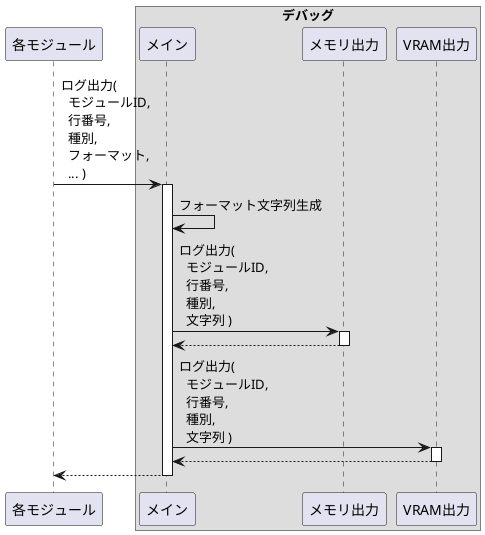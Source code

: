 @startuml

participant "各モジュール" as other
box "デバッグ"
    participant "メイン"     as Debug
    participant "メモリ出力" as DebugMem
    participant "VRAM出力"   as DebugVram
end box

other -> Debug: ログ出力(\n  モジュールID,\n  行番号,\n  種別,\n  フォーマット,\n  ... )
activate Debug

Debug -> Debug: フォーマット文字列生成

Debug -> DebugMem: ログ出力(\n  モジュールID,\n  行番号,\n  種別,\n  文字列 )
activate DebugMem
Debug <-- DebugMem:
deactivate DebugMem

Debug -> DebugVram: ログ出力(\n  モジュールID,\n  行番号,\n  種別,\n  文字列 )
activate DebugVram
Debug <-- DebugVram:
deactivate DebugVram

other <-- Debug:
deactivate Debug

@enduml


